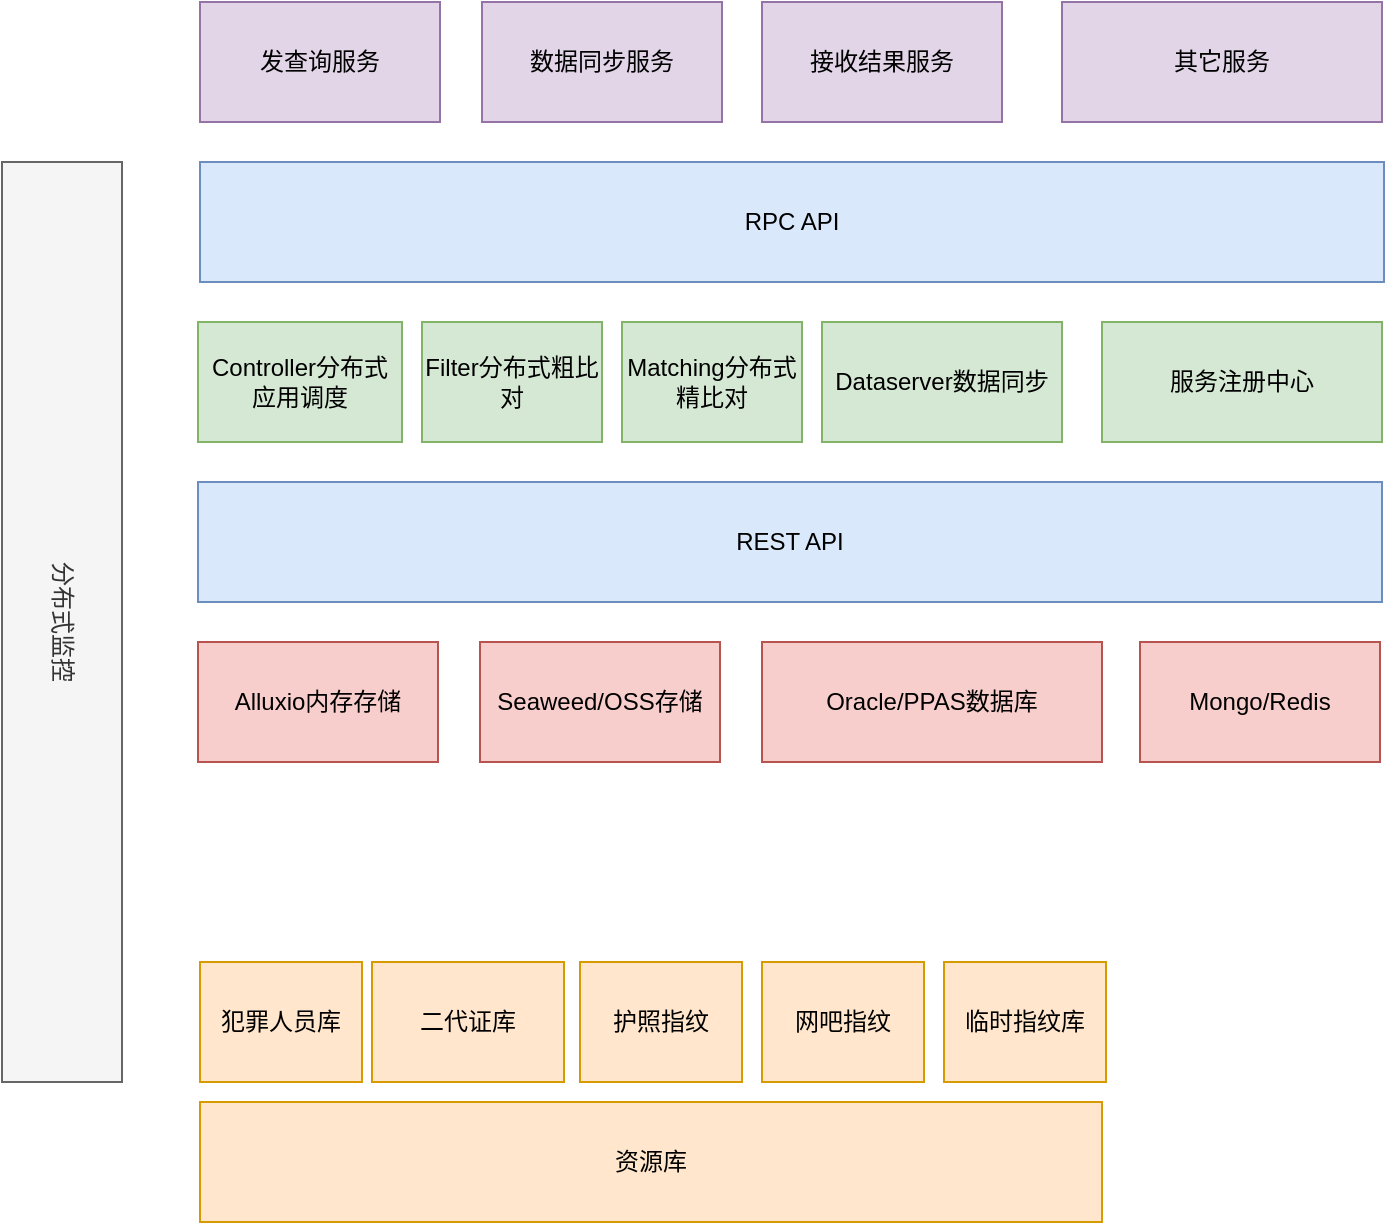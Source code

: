 <mxfile version="10.6.7" type="github"><diagram id="0JF_6vcvVq2uVW6Ly7bd" name="Page-1"><mxGraphModel dx="758" dy="368" grid="1" gridSize="10" guides="1" tooltips="1" connect="1" arrows="1" fold="1" page="1" pageScale="1" pageWidth="1169" pageHeight="1654" math="0" shadow="0"><root><mxCell id="0"/><mxCell id="1" parent="0"/><mxCell id="u5JKlpqk_BJtgDLQV8ew-1" value="犯罪人员库" style="rounded=0;whiteSpace=wrap;html=1;fillColor=#ffe6cc;strokeColor=#d79b00;" parent="1" vertex="1"><mxGeometry x="289" y="750" width="81" height="60" as="geometry"/></mxCell><mxCell id="u5JKlpqk_BJtgDLQV8ew-2" value="Oracle/PPAS数据库" style="rounded=0;whiteSpace=wrap;html=1;fillColor=#f8cecc;strokeColor=#b85450;" parent="1" vertex="1"><mxGeometry x="570" y="590" width="170" height="60" as="geometry"/></mxCell><mxCell id="u5JKlpqk_BJtgDLQV8ew-4" value="Seaweed/OSS存储" style="rounded=0;whiteSpace=wrap;html=1;fillColor=#f8cecc;strokeColor=#b85450;" parent="1" vertex="1"><mxGeometry x="429" y="590" width="120" height="60" as="geometry"/></mxCell><mxCell id="u5JKlpqk_BJtgDLQV8ew-5" value="Alluxio内存存储" style="rounded=0;whiteSpace=wrap;html=1;fillColor=#f8cecc;strokeColor=#b85450;" parent="1" vertex="1"><mxGeometry x="288" y="590" width="120" height="60" as="geometry"/></mxCell><mxCell id="u5JKlpqk_BJtgDLQV8ew-6" value="REST API" style="rounded=0;whiteSpace=wrap;html=1;fillColor=#dae8fc;strokeColor=#6c8ebf;" parent="1" vertex="1"><mxGeometry x="288" y="510" width="592" height="60" as="geometry"/></mxCell><mxCell id="u5JKlpqk_BJtgDLQV8ew-7" value="Controller分布式应用调度" style="rounded=0;whiteSpace=wrap;html=1;fillColor=#d5e8d4;strokeColor=#82b366;" parent="1" vertex="1"><mxGeometry x="288" y="430" width="102" height="60" as="geometry"/></mxCell><mxCell id="u5JKlpqk_BJtgDLQV8ew-8" value="Mongo/Redis" style="rounded=0;whiteSpace=wrap;html=1;fillColor=#f8cecc;strokeColor=#b85450;" parent="1" vertex="1"><mxGeometry x="759" y="590" width="120" height="60" as="geometry"/></mxCell><mxCell id="u5JKlpqk_BJtgDLQV8ew-9" value="资源库" style="rounded=0;whiteSpace=wrap;html=1;fillColor=#ffe6cc;strokeColor=#d79b00;" parent="1" vertex="1"><mxGeometry x="289" y="820" width="451" height="60" as="geometry"/></mxCell><mxCell id="u5JKlpqk_BJtgDLQV8ew-10" value="Filter分布式粗比对" style="rounded=0;whiteSpace=wrap;html=1;fillColor=#d5e8d4;strokeColor=#82b366;" parent="1" vertex="1"><mxGeometry x="400" y="430" width="90" height="60" as="geometry"/></mxCell><mxCell id="u5JKlpqk_BJtgDLQV8ew-11" value="Matching分布式精比对" style="rounded=0;whiteSpace=wrap;html=1;fillColor=#d5e8d4;strokeColor=#82b366;" parent="1" vertex="1"><mxGeometry x="500" y="430" width="90" height="60" as="geometry"/></mxCell><mxCell id="u5JKlpqk_BJtgDLQV8ew-12" value="Dataserver数据同步" style="rounded=0;whiteSpace=wrap;html=1;fillColor=#d5e8d4;strokeColor=#82b366;" parent="1" vertex="1"><mxGeometry x="600" y="430" width="120" height="60" as="geometry"/></mxCell><mxCell id="u5JKlpqk_BJtgDLQV8ew-13" value="发查询服务" style="rounded=0;whiteSpace=wrap;html=1;fillColor=#e1d5e7;strokeColor=#9673a6;" parent="1" vertex="1"><mxGeometry x="289" y="270" width="120" height="60" as="geometry"/></mxCell><mxCell id="u5JKlpqk_BJtgDLQV8ew-14" value="RPC API" style="rounded=0;whiteSpace=wrap;html=1;fillColor=#dae8fc;strokeColor=#6c8ebf;" parent="1" vertex="1"><mxGeometry x="289" y="350" width="592" height="60" as="geometry"/></mxCell><mxCell id="u5JKlpqk_BJtgDLQV8ew-16" value="分布式监控" style="rounded=0;whiteSpace=wrap;html=1;rotation=90;fillColor=#f5f5f5;strokeColor=#666666;fontColor=#333333;" parent="1" vertex="1"><mxGeometry x="-10" y="550" width="460" height="60" as="geometry"/></mxCell><mxCell id="u5JKlpqk_BJtgDLQV8ew-17" value="服务注册中心" style="rounded=0;whiteSpace=wrap;html=1;fillColor=#d5e8d4;strokeColor=#82b366;" parent="1" vertex="1"><mxGeometry x="740" y="430" width="140" height="60" as="geometry"/></mxCell><mxCell id="u5JKlpqk_BJtgDLQV8ew-18" value="数据同步服务" style="rounded=0;whiteSpace=wrap;html=1;fillColor=#e1d5e7;strokeColor=#9673a6;" parent="1" vertex="1"><mxGeometry x="430" y="270" width="120" height="60" as="geometry"/></mxCell><mxCell id="u5JKlpqk_BJtgDLQV8ew-19" value="接收结果服务" style="rounded=0;whiteSpace=wrap;html=1;fillColor=#e1d5e7;strokeColor=#9673a6;" parent="1" vertex="1"><mxGeometry x="570" y="270" width="120" height="60" as="geometry"/></mxCell><mxCell id="u5JKlpqk_BJtgDLQV8ew-20" value="其它服务" style="rounded=0;whiteSpace=wrap;html=1;fillColor=#e1d5e7;strokeColor=#9673a6;" parent="1" vertex="1"><mxGeometry x="720" y="270" width="160" height="60" as="geometry"/></mxCell><mxCell id="6z8G4xYgoYw2105jy4mL-1" value="二代证库" style="rounded=0;whiteSpace=wrap;html=1;fillColor=#ffe6cc;strokeColor=#d79b00;" vertex="1" parent="1"><mxGeometry x="375" y="750" width="96" height="60" as="geometry"/></mxCell><mxCell id="6z8G4xYgoYw2105jy4mL-2" value="护照指纹" style="rounded=0;whiteSpace=wrap;html=1;fillColor=#ffe6cc;strokeColor=#d79b00;" vertex="1" parent="1"><mxGeometry x="479" y="750" width="81" height="60" as="geometry"/></mxCell><mxCell id="6z8G4xYgoYw2105jy4mL-3" value="临时指纹库" style="rounded=0;whiteSpace=wrap;html=1;fillColor=#ffe6cc;strokeColor=#d79b00;" vertex="1" parent="1"><mxGeometry x="661" y="750" width="81" height="60" as="geometry"/></mxCell><mxCell id="6z8G4xYgoYw2105jy4mL-4" value="网吧指纹" style="rounded=0;whiteSpace=wrap;html=1;fillColor=#ffe6cc;strokeColor=#d79b00;" vertex="1" parent="1"><mxGeometry x="570" y="750" width="81" height="60" as="geometry"/></mxCell></root></mxGraphModel></diagram></mxfile>